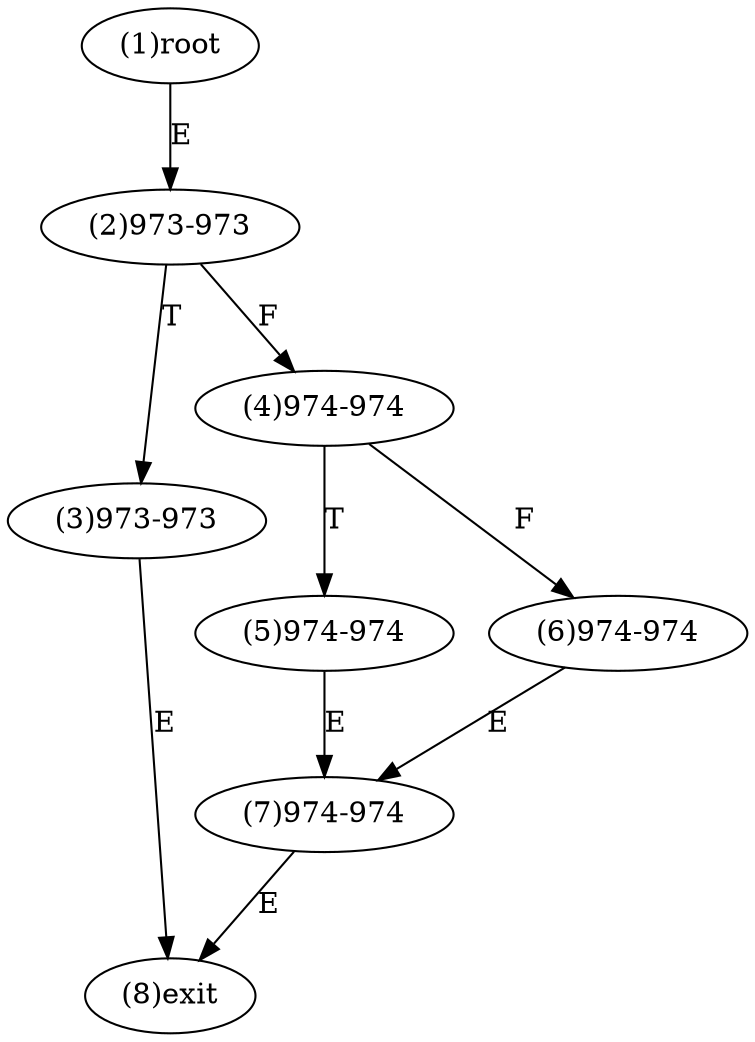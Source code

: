 digraph "" { 
1[ label="(1)root"];
2[ label="(2)973-973"];
3[ label="(3)973-973"];
4[ label="(4)974-974"];
5[ label="(5)974-974"];
6[ label="(6)974-974"];
7[ label="(7)974-974"];
8[ label="(8)exit"];
1->2[ label="E"];
2->4[ label="F"];
2->3[ label="T"];
3->8[ label="E"];
4->6[ label="F"];
4->5[ label="T"];
5->7[ label="E"];
6->7[ label="E"];
7->8[ label="E"];
}